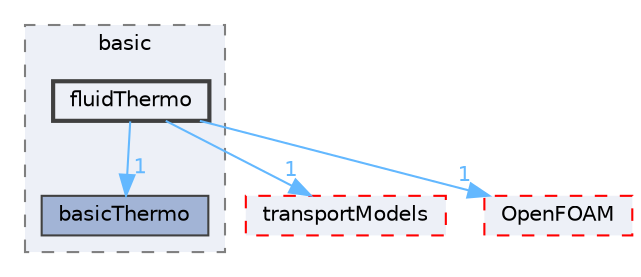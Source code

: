 digraph "src/thermophysicalModels/basic/fluidThermo"
{
 // LATEX_PDF_SIZE
  bgcolor="transparent";
  edge [fontname=Helvetica,fontsize=10,labelfontname=Helvetica,labelfontsize=10];
  node [fontname=Helvetica,fontsize=10,shape=box,height=0.2,width=0.4];
  compound=true
  subgraph clusterdir_38cb9973e0eaf6834e10b18bff965c4b {
    graph [ bgcolor="#edf0f7", pencolor="grey50", label="basic", fontname=Helvetica,fontsize=10 style="filled,dashed", URL="dir_38cb9973e0eaf6834e10b18bff965c4b.html",tooltip=""]
  dir_ba216299fdd5e0812ff0312bad2cf033 [label="basicThermo", fillcolor="#a2b4d6", color="grey25", style="filled", URL="dir_ba216299fdd5e0812ff0312bad2cf033.html",tooltip=""];
  dir_84e227a2fb201863b3925c558f3dccfe [label="fluidThermo", fillcolor="#edf0f7", color="grey25", style="filled,bold", URL="dir_84e227a2fb201863b3925c558f3dccfe.html",tooltip=""];
  }
  dir_9415e59289a6feeb24164dafa70a594f [label="transportModels", fillcolor="#edf0f7", color="red", style="filled,dashed", URL="dir_9415e59289a6feeb24164dafa70a594f.html",tooltip=""];
  dir_c5473ff19b20e6ec4dfe5c310b3778a8 [label="OpenFOAM", fillcolor="#edf0f7", color="red", style="filled,dashed", URL="dir_c5473ff19b20e6ec4dfe5c310b3778a8.html",tooltip=""];
  dir_84e227a2fb201863b3925c558f3dccfe->dir_9415e59289a6feeb24164dafa70a594f [headlabel="1", labeldistance=1.5 headhref="dir_001443_004112.html" href="dir_001443_004112.html" color="steelblue1" fontcolor="steelblue1"];
  dir_84e227a2fb201863b3925c558f3dccfe->dir_ba216299fdd5e0812ff0312bad2cf033 [headlabel="1", labeldistance=1.5 headhref="dir_001443_000250.html" href="dir_001443_000250.html" color="steelblue1" fontcolor="steelblue1"];
  dir_84e227a2fb201863b3925c558f3dccfe->dir_c5473ff19b20e6ec4dfe5c310b3778a8 [headlabel="1", labeldistance=1.5 headhref="dir_001443_002695.html" href="dir_001443_002695.html" color="steelblue1" fontcolor="steelblue1"];
}
